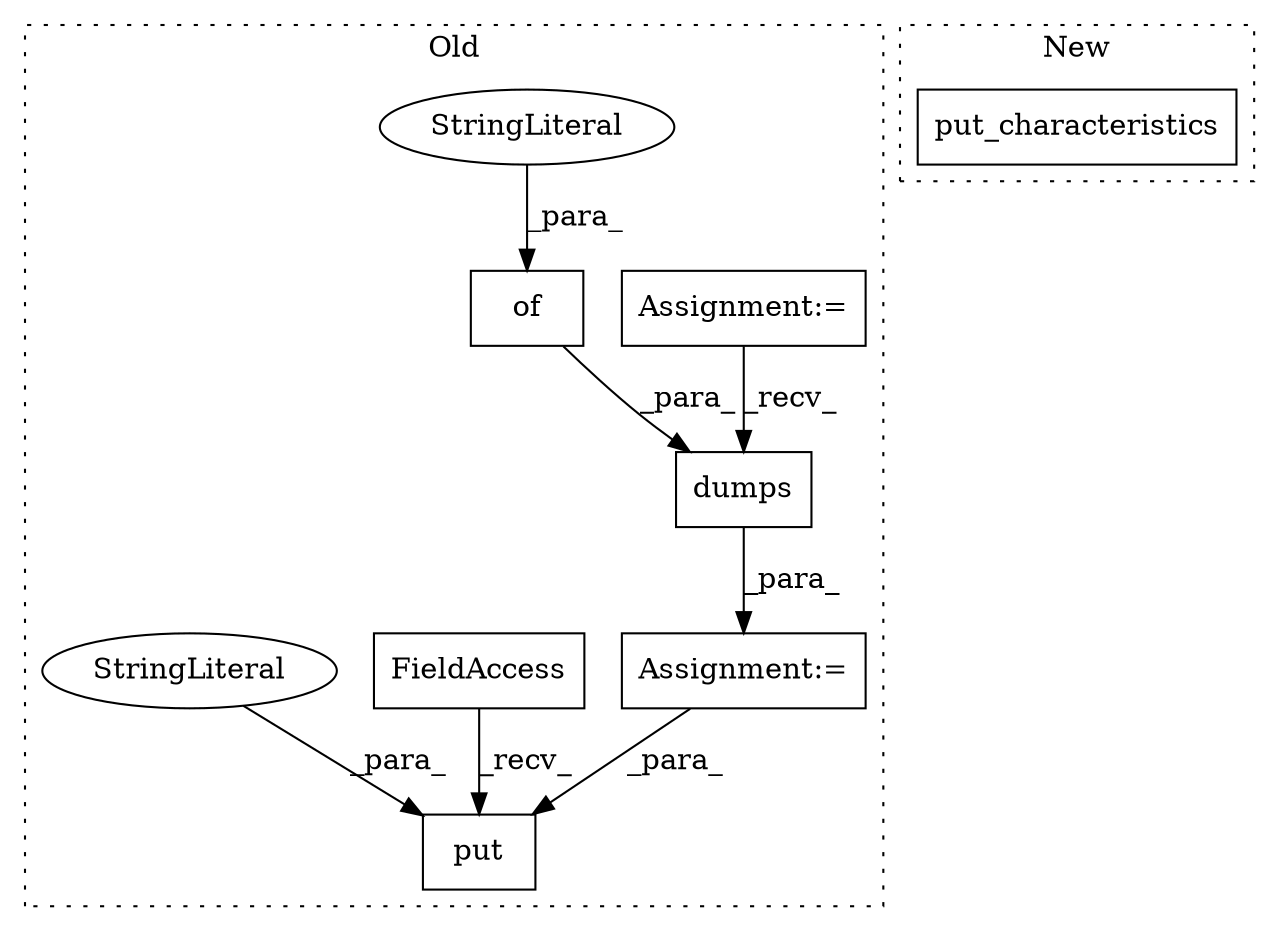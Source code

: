 digraph G {
subgraph cluster0 {
1 [label="of" a="32" s="2070,2106" l="3,1" shape="box"];
3 [label="dumps" a="32" s="2060,2107" l="6,1" shape="box"];
4 [label="Assignment:=" a="7" s="1921" l="4" shape="box"];
5 [label="Assignment:=" a="7" s="2054" l="1" shape="box"];
6 [label="StringLiteral" a="45" s="2073" l="17" shape="ellipse"];
7 [label="put" a="32" s="2130,2157" l="4,1" shape="box"];
8 [label="FieldAccess" a="22" s="2114" l="15" shape="box"];
9 [label="StringLiteral" a="45" s="2134" l="18" shape="ellipse"];
label = "Old";
style="dotted";
}
subgraph cluster1 {
2 [label="put_characteristics" a="32" s="1907,1942" l="20,1" shape="box"];
label = "New";
style="dotted";
}
1 -> 3 [label="_para_"];
3 -> 5 [label="_para_"];
4 -> 3 [label="_recv_"];
5 -> 7 [label="_para_"];
6 -> 1 [label="_para_"];
8 -> 7 [label="_recv_"];
9 -> 7 [label="_para_"];
}